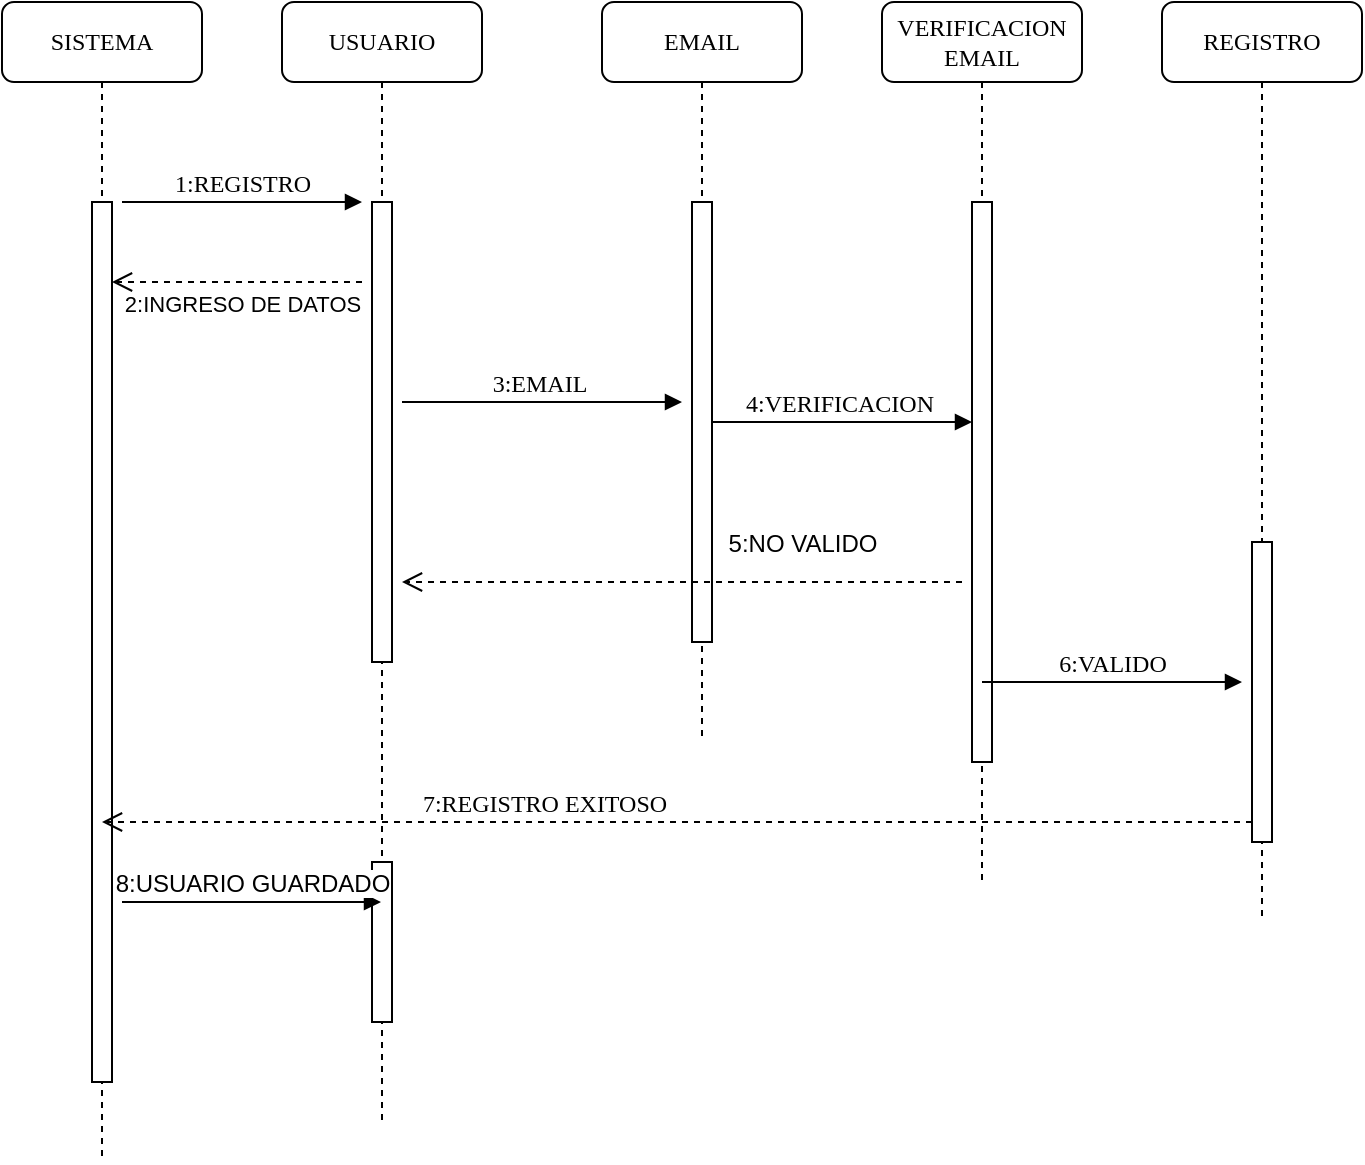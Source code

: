 <mxfile version="15.9.4" type="device"><diagram name="Page-1" id="13e1069c-82ec-6db2-03f1-153e76fe0fe0"><mxGraphModel dx="978" dy="585" grid="1" gridSize="10" guides="1" tooltips="1" connect="1" arrows="1" fold="1" page="1" pageScale="1" pageWidth="1100" pageHeight="850" background="none" math="0" shadow="0"><root><mxCell id="0"/><mxCell id="1" parent="0"/><mxCell id="7baba1c4bc27f4b0-2" value="USUARIO" style="shape=umlLifeline;perimeter=lifelinePerimeter;whiteSpace=wrap;html=1;container=1;collapsible=0;recursiveResize=0;outlineConnect=0;rounded=1;shadow=0;comic=0;labelBackgroundColor=none;strokeWidth=1;fontFamily=Verdana;fontSize=12;align=center;" parent="1" vertex="1"><mxGeometry x="240" y="80" width="100" height="560" as="geometry"/></mxCell><mxCell id="7baba1c4bc27f4b0-10" value="" style="html=1;points=[];perimeter=orthogonalPerimeter;rounded=0;shadow=0;comic=0;labelBackgroundColor=none;strokeWidth=1;fontFamily=Verdana;fontSize=12;align=center;" parent="7baba1c4bc27f4b0-2" vertex="1"><mxGeometry x="45" y="100" width="10" height="230" as="geometry"/></mxCell><mxCell id="GdcYkEgIyBhzRzh3G4C9-5" value="" style="html=1;points=[];perimeter=orthogonalPerimeter;rounded=0;shadow=0;comic=0;labelBackgroundColor=none;strokeWidth=1;fontFamily=Verdana;fontSize=12;align=center;" vertex="1" parent="7baba1c4bc27f4b0-2"><mxGeometry x="45" y="430" width="10" height="80" as="geometry"/></mxCell><mxCell id="7baba1c4bc27f4b0-3" value="EMAIL" style="shape=umlLifeline;perimeter=lifelinePerimeter;whiteSpace=wrap;html=1;container=1;collapsible=0;recursiveResize=0;outlineConnect=0;rounded=1;shadow=0;comic=0;labelBackgroundColor=none;strokeWidth=1;fontFamily=Verdana;fontSize=12;align=center;" parent="1" vertex="1"><mxGeometry x="400" y="80" width="100" height="370" as="geometry"/></mxCell><mxCell id="7baba1c4bc27f4b0-13" value="" style="html=1;points=[];perimeter=orthogonalPerimeter;rounded=0;shadow=0;comic=0;labelBackgroundColor=none;strokeWidth=1;fontFamily=Verdana;fontSize=12;align=center;" parent="7baba1c4bc27f4b0-3" vertex="1"><mxGeometry x="45" y="100" width="10" height="220" as="geometry"/></mxCell><mxCell id="7baba1c4bc27f4b0-4" value="VERIFICACION EMAIL" style="shape=umlLifeline;perimeter=lifelinePerimeter;whiteSpace=wrap;html=1;container=1;collapsible=0;recursiveResize=0;outlineConnect=0;rounded=1;shadow=0;comic=0;labelBackgroundColor=none;strokeWidth=1;fontFamily=Verdana;fontSize=12;align=center;" parent="1" vertex="1"><mxGeometry x="540" y="80" width="100" height="440" as="geometry"/></mxCell><mxCell id="7baba1c4bc27f4b0-5" value="REGISTRO" style="shape=umlLifeline;perimeter=lifelinePerimeter;whiteSpace=wrap;html=1;container=1;collapsible=0;recursiveResize=0;outlineConnect=0;rounded=1;shadow=0;comic=0;labelBackgroundColor=none;strokeWidth=1;fontFamily=Verdana;fontSize=12;align=center;" parent="1" vertex="1"><mxGeometry x="680" y="80" width="100" height="460" as="geometry"/></mxCell><mxCell id="7baba1c4bc27f4b0-8" value="SISTEMA" style="shape=umlLifeline;perimeter=lifelinePerimeter;whiteSpace=wrap;html=1;container=1;collapsible=0;recursiveResize=0;outlineConnect=0;rounded=1;shadow=0;comic=0;labelBackgroundColor=none;strokeWidth=1;fontFamily=Verdana;fontSize=12;align=center;" parent="1" vertex="1"><mxGeometry x="100" y="80" width="100" height="580" as="geometry"/></mxCell><mxCell id="7baba1c4bc27f4b0-9" value="" style="html=1;points=[];perimeter=orthogonalPerimeter;rounded=0;shadow=0;comic=0;labelBackgroundColor=none;strokeWidth=1;fontFamily=Verdana;fontSize=12;align=center;" parent="7baba1c4bc27f4b0-8" vertex="1"><mxGeometry x="45" y="100" width="10" height="440" as="geometry"/></mxCell><mxCell id="GdcYkEgIyBhzRzh3G4C9-2" value="2:INGRESO DE DATOS" style="html=1;verticalAlign=bottom;endArrow=open;dashed=1;endSize=8;rounded=0;" edge="1" parent="7baba1c4bc27f4b0-8"><mxGeometry x="-0.04" y="20" relative="1" as="geometry"><mxPoint x="180" y="140" as="sourcePoint"/><mxPoint x="55" y="140" as="targetPoint"/><mxPoint as="offset"/></mxGeometry></mxCell><mxCell id="GdcYkEgIyBhzRzh3G4C9-6" value="8:USUARIO GUARDADO" style="html=1;verticalAlign=bottom;endArrow=block;rounded=0;fontSize=12;" edge="1" parent="7baba1c4bc27f4b0-8" target="7baba1c4bc27f4b0-2"><mxGeometry width="80" relative="1" as="geometry"><mxPoint x="60" y="450" as="sourcePoint"/><mxPoint x="140" y="450" as="targetPoint"/></mxGeometry></mxCell><mxCell id="7baba1c4bc27f4b0-16" value="" style="html=1;points=[];perimeter=orthogonalPerimeter;rounded=0;shadow=0;comic=0;labelBackgroundColor=none;strokeWidth=1;fontFamily=Verdana;fontSize=12;align=center;" parent="1" vertex="1"><mxGeometry x="585" y="180" width="10" height="280" as="geometry"/></mxCell><mxCell id="7baba1c4bc27f4b0-17" value="4:VERIFICACION&amp;nbsp;" style="html=1;verticalAlign=bottom;endArrow=block;labelBackgroundColor=none;fontFamily=Verdana;fontSize=12;edgeStyle=elbowEdgeStyle;elbow=vertical;" parent="1" source="7baba1c4bc27f4b0-13" target="7baba1c4bc27f4b0-16" edge="1"><mxGeometry relative="1" as="geometry"><mxPoint x="510" y="220" as="sourcePoint"/><Array as="points"/></mxGeometry></mxCell><mxCell id="7baba1c4bc27f4b0-19" value="" style="html=1;points=[];perimeter=orthogonalPerimeter;rounded=0;shadow=0;comic=0;labelBackgroundColor=none;strokeWidth=1;fontFamily=Verdana;fontSize=12;align=center;" parent="1" vertex="1"><mxGeometry x="725" y="350" width="10" height="150" as="geometry"/></mxCell><mxCell id="7baba1c4bc27f4b0-23" value="6:VALIDO" style="html=1;verticalAlign=bottom;endArrow=block;labelBackgroundColor=none;fontFamily=Verdana;fontSize=12;" parent="1" source="7baba1c4bc27f4b0-4" edge="1"><mxGeometry relative="1" as="geometry"><mxPoint x="610" y="420" as="sourcePoint"/><mxPoint x="720" y="420" as="targetPoint"/></mxGeometry></mxCell><mxCell id="7baba1c4bc27f4b0-30" value="7:REGISTRO EXITOSO" style="html=1;verticalAlign=bottom;endArrow=open;dashed=1;endSize=8;labelBackgroundColor=none;fontFamily=Verdana;fontSize=12;edgeStyle=elbowEdgeStyle;elbow=vertical;" parent="1" target="7baba1c4bc27f4b0-8" edge="1"><mxGeometry x="0.233" relative="1" as="geometry"><mxPoint x="175" y="470" as="targetPoint"/><Array as="points"><mxPoint x="525" y="490"/></Array><mxPoint x="725" y="490" as="sourcePoint"/><mxPoint as="offset"/></mxGeometry></mxCell><mxCell id="7baba1c4bc27f4b0-11" value="1:REGISTRO" style="html=1;verticalAlign=bottom;endArrow=block;labelBackgroundColor=none;fontFamily=Verdana;fontSize=12;edgeStyle=elbowEdgeStyle;elbow=vertical;" parent="1" edge="1"><mxGeometry relative="1" as="geometry"><mxPoint x="160" y="180" as="sourcePoint"/><mxPoint x="280" y="180" as="targetPoint"/></mxGeometry></mxCell><mxCell id="7baba1c4bc27f4b0-14" value="3:EMAIL&amp;nbsp;" style="html=1;verticalAlign=bottom;endArrow=block;labelBackgroundColor=none;fontFamily=Verdana;fontSize=12;edgeStyle=elbowEdgeStyle;elbow=vertical;" parent="1" edge="1"><mxGeometry relative="1" as="geometry"><mxPoint x="300" y="280" as="sourcePoint"/><mxPoint x="440" y="280" as="targetPoint"/><Array as="points"><mxPoint x="385" y="280"/></Array></mxGeometry></mxCell><mxCell id="GdcYkEgIyBhzRzh3G4C9-4" value="&lt;font style=&quot;font-size: 12px&quot;&gt;5:NO VALIDO&lt;/font&gt;" style="html=1;verticalAlign=bottom;endArrow=open;dashed=1;endSize=8;rounded=0;" edge="1" parent="1"><mxGeometry x="-0.429" y="-10" relative="1" as="geometry"><mxPoint x="580" y="370" as="sourcePoint"/><mxPoint x="300" y="370" as="targetPoint"/><mxPoint as="offset"/></mxGeometry></mxCell></root></mxGraphModel></diagram></mxfile>